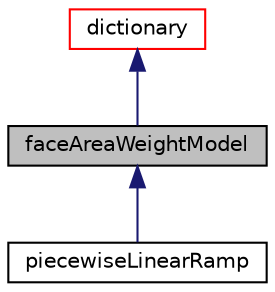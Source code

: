 digraph "faceAreaWeightModel"
{
  bgcolor="transparent";
  edge [fontname="Helvetica",fontsize="10",labelfontname="Helvetica",labelfontsize="10"];
  node [fontname="Helvetica",fontsize="10",shape=record];
  Node1 [label="faceAreaWeightModel",height=0.2,width=0.4,color="black", fillcolor="grey75", style="filled", fontcolor="black"];
  Node2 -> Node1 [dir="back",color="midnightblue",fontsize="10",style="solid",fontname="Helvetica"];
  Node2 [label="dictionary",height=0.2,width=0.4,color="red",URL="$a00530.html",tooltip="A list of keyword definitions, which are a keyword followed by any number of values (e..."];
  Node1 -> Node3 [dir="back",color="midnightblue",fontsize="10",style="solid",fontname="Helvetica"];
  Node3 [label="piecewiseLinearRamp",height=0.2,width=0.4,color="black",URL="$a01888.html",tooltip="A linear ramp between 0 and 1 with definable start and end points. "];
}
